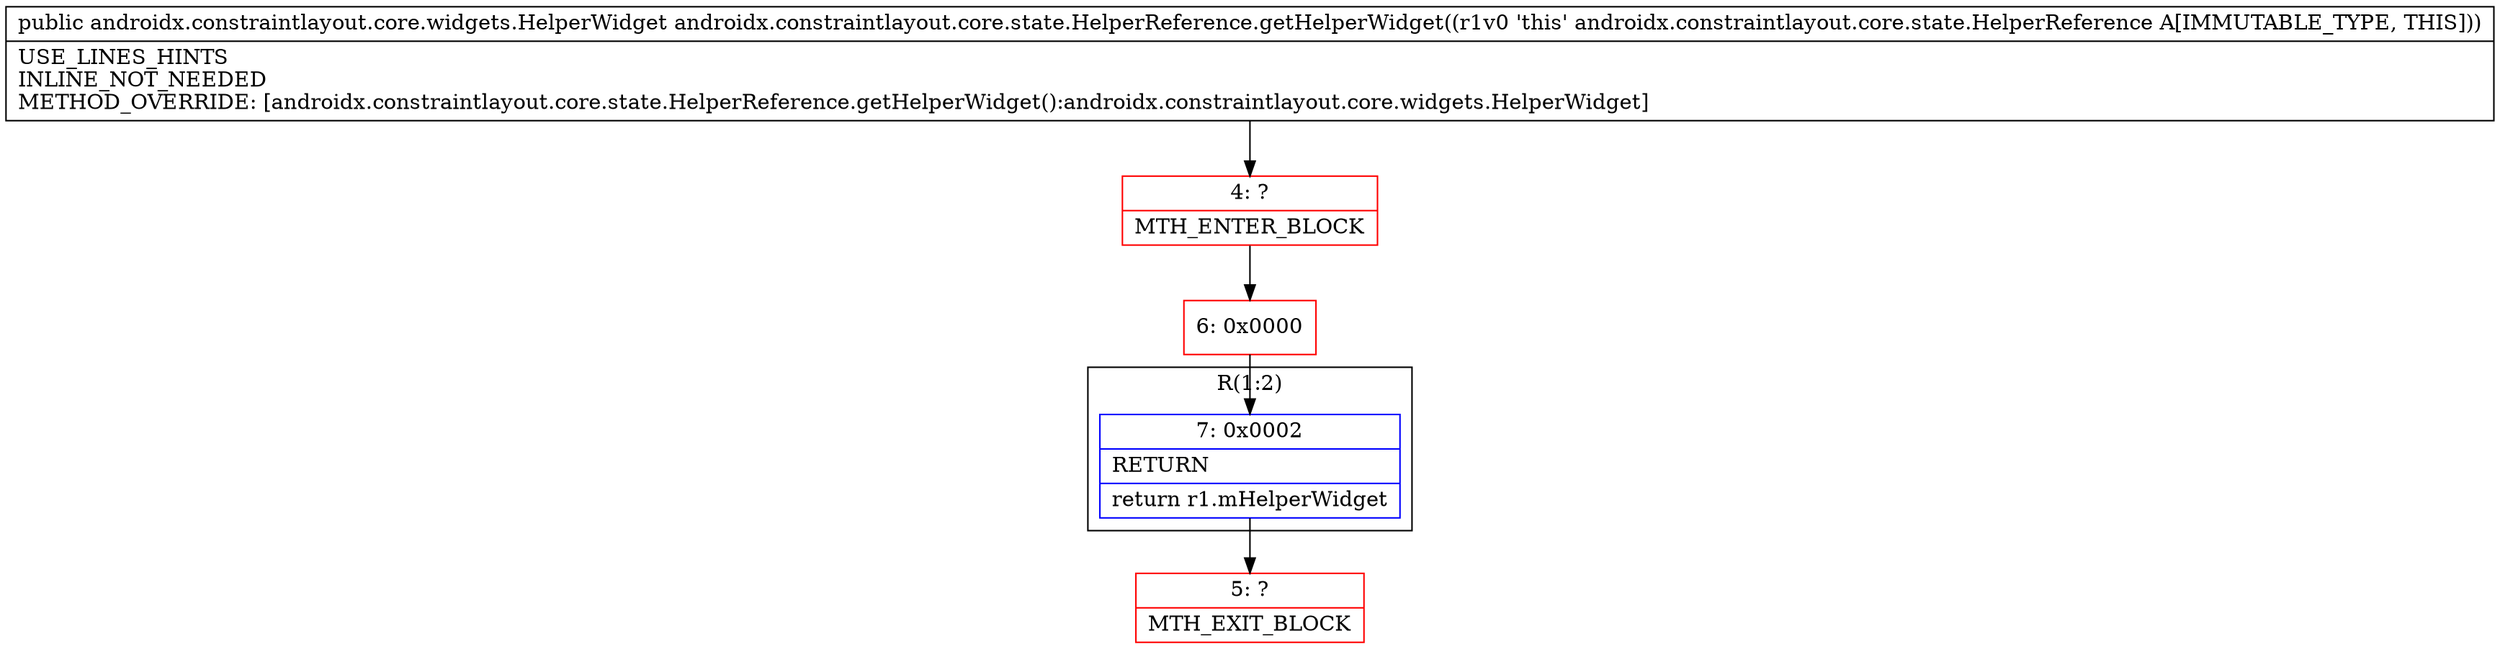 digraph "CFG forandroidx.constraintlayout.core.state.HelperReference.getHelperWidget()Landroidx\/constraintlayout\/core\/widgets\/HelperWidget;" {
subgraph cluster_Region_230050795 {
label = "R(1:2)";
node [shape=record,color=blue];
Node_7 [shape=record,label="{7\:\ 0x0002|RETURN\l|return r1.mHelperWidget\l}"];
}
Node_4 [shape=record,color=red,label="{4\:\ ?|MTH_ENTER_BLOCK\l}"];
Node_6 [shape=record,color=red,label="{6\:\ 0x0000}"];
Node_5 [shape=record,color=red,label="{5\:\ ?|MTH_EXIT_BLOCK\l}"];
MethodNode[shape=record,label="{public androidx.constraintlayout.core.widgets.HelperWidget androidx.constraintlayout.core.state.HelperReference.getHelperWidget((r1v0 'this' androidx.constraintlayout.core.state.HelperReference A[IMMUTABLE_TYPE, THIS]))  | USE_LINES_HINTS\lINLINE_NOT_NEEDED\lMETHOD_OVERRIDE: [androidx.constraintlayout.core.state.HelperReference.getHelperWidget():androidx.constraintlayout.core.widgets.HelperWidget]\l}"];
MethodNode -> Node_4;Node_7 -> Node_5;
Node_4 -> Node_6;
Node_6 -> Node_7;
}

